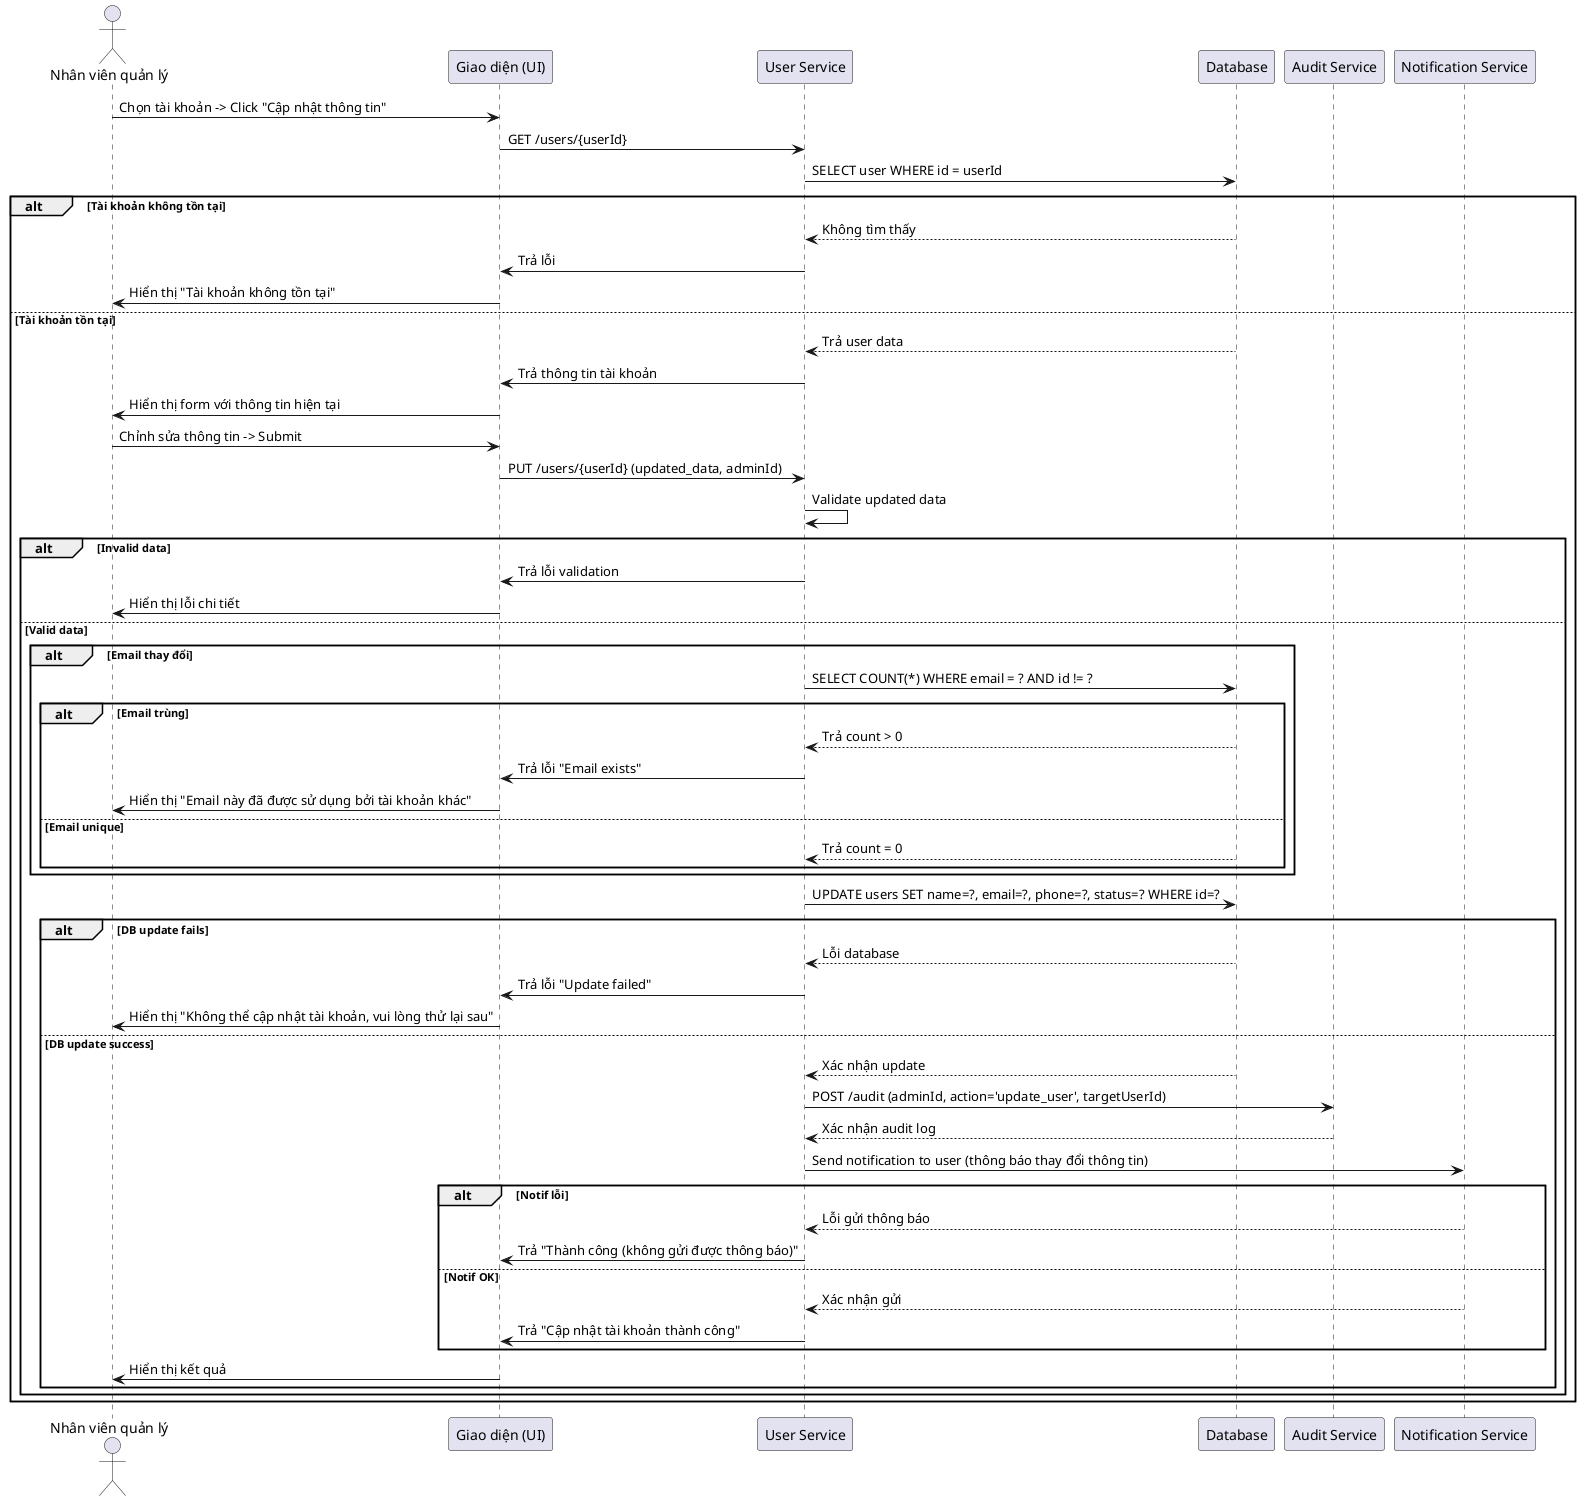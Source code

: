 @startuml cap-nhat-tai-khoan
actor "Nhân viên quản lý" as Admin
participant "Giao diện (UI)" as UI
participant "User Service" as UserSvc
participant "Database" as DB
participant "Audit Service" as Audit
participant "Notification Service" as Notif

Admin -> UI: Chọn tài khoản -> Click "Cập nhật thông tin"
UI -> UserSvc: GET /users/{userId}
UserSvc -> DB: SELECT user WHERE id = userId
alt Tài khoản không tồn tại
  DB --> UserSvc: Không tìm thấy
  UserSvc -> UI: Trả lỗi
  UI -> Admin: Hiển thị "Tài khoản không tồn tại"
else Tài khoản tồn tại
  DB --> UserSvc: Trả user data
  UserSvc -> UI: Trả thông tin tài khoản
  UI -> Admin: Hiển thị form với thông tin hiện tại
  
  Admin -> UI: Chỉnh sửa thông tin -> Submit
  UI -> UserSvc: PUT /users/{userId} (updated_data, adminId)
  UserSvc -> UserSvc: Validate updated data
  alt Invalid data
    UserSvc -> UI: Trả lỗi validation
    UI -> Admin: Hiển thị lỗi chi tiết
  else Valid data
    alt Email thay đổi
      UserSvc -> DB: SELECT COUNT(*) WHERE email = ? AND id != ?
      alt Email trùng
        DB --> UserSvc: Trả count > 0
        UserSvc -> UI: Trả lỗi "Email exists"
        UI -> Admin: Hiển thị "Email này đã được sử dụng bởi tài khoản khác"
      else Email unique
        DB --> UserSvc: Trả count = 0
      end
    end
    
    UserSvc -> DB: UPDATE users SET name=?, email=?, phone=?, status=? WHERE id=?
    alt DB update fails
      DB --> UserSvc: Lỗi database
      UserSvc -> UI: Trả lỗi "Update failed"
      UI -> Admin: Hiển thị "Không thể cập nhật tài khoản, vui lòng thử lại sau"
    else DB update success
      DB --> UserSvc: Xác nhận update
      UserSvc -> Audit: POST /audit (adminId, action='update_user', targetUserId)
      Audit --> UserSvc: Xác nhận audit log
      UserSvc -> Notif: Send notification to user (thông báo thay đổi thông tin)
      alt Notif lỗi
        Notif --> UserSvc: Lỗi gửi thông báo
        UserSvc -> UI: Trả "Thành công (không gửi được thông báo)"
      else Notif OK
        Notif --> UserSvc: Xác nhận gửi
        UserSvc -> UI: Trả "Cập nhật tài khoản thành công"
      end
      UI -> Admin: Hiển thị kết quả
    end
  end
end
@enduml